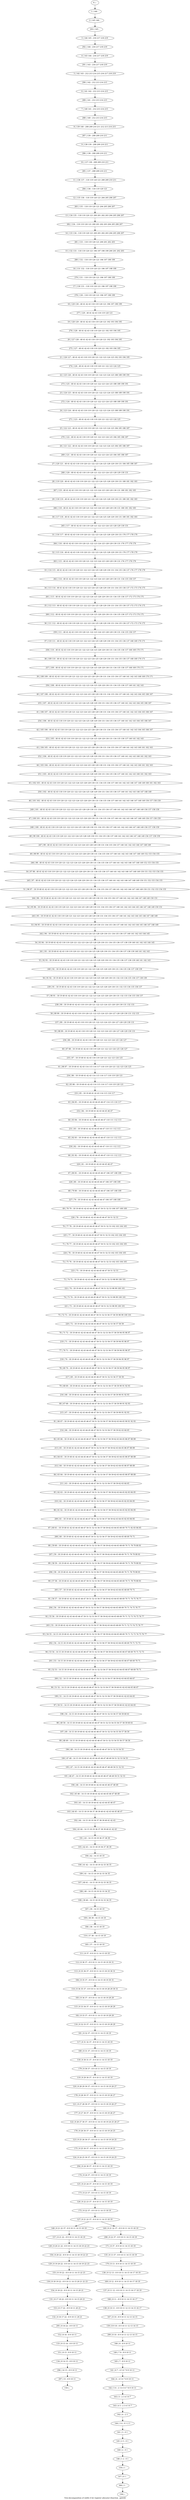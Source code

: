 digraph G {
graph [label="Tree-decomposition of width 4 for register allocator (function _qzerof)"]
0[label="0 | : "];
1[label="1 | 146 : "];
2[label="2 | 145 146 : "];
3[label="3 | 144 145 : 216 217 218 219 "];
4[label="4 | 143 144 : 216 217 218 219 "];
5[label="5 | 142 143 : 212 213 214 215 216 217 218 219 "];
6[label="6 | 141 142 : 212 213 214 215 "];
7[label="7 | 140 141 : 212 213 214 215 "];
8[label="8 | 139 140 : 208 209 210 211 212 213 214 215 "];
9[label="9 | 138 139 : 208 209 210 211 "];
10[label="10 | 137 138 : 208 209 210 211 "];
11[label="11 | 136 137 : 118 119 120 121 208 209 210 211 "];
12[label="12 | 135 136 : 118 119 120 121 204 205 206 207 "];
13[label="13 | 134 135 : 118 119 120 121 200 201 202 203 204 205 206 207 "];
14[label="14 | 133 134 : 118 119 120 121 200 201 202 203 204 205 206 207 "];
15[label="15 | 132 133 : 118 119 120 121 196 197 198 199 200 201 202 203 "];
16[label="16 | 131 132 : 118 119 120 121 196 197 198 199 "];
17[label="17 | 130 131 : 118 119 120 121 196 197 198 199 "];
18[label="18 | 129 130 : 40 41 42 43 118 119 120 121 196 197 198 199 "];
19[label="19 | 128 129 : 40 41 42 43 118 119 120 121 192 193 194 195 "];
20[label="20 | 127 128 : 40 41 42 43 118 119 120 121 192 193 194 195 "];
21[label="21 | 126 127 : 40 41 42 43 118 119 120 121 122 123 124 125 192 193 194 195 "];
22[label="22 | 125 126 : 40 41 42 43 118 119 120 121 122 123 124 125 188 189 190 191 "];
23[label="23 | 124 125 : 40 41 42 43 118 119 120 121 122 123 124 125 188 189 190 191 "];
24[label="24 | 123 124 : 40 41 42 43 118 119 120 121 122 123 124 125 188 189 190 191 "];
25[label="25 | 122 123 : 40 41 42 43 118 119 120 121 122 123 124 125 184 185 186 187 "];
26[label="26 | 121 122 : 40 41 42 43 118 119 120 121 122 123 124 125 184 185 186 187 "];
27[label="27 | 120 121 : 40 41 42 43 118 119 120 121 122 123 124 125 128 129 130 131 184 185 186 187 "];
28[label="28 | 119 120 : 40 41 42 43 118 119 120 121 122 123 124 125 128 129 130 131 180 181 182 183 "];
29[label="29 | 118 119 : 40 41 42 43 118 119 120 121 122 123 124 125 128 129 130 131 180 181 182 183 "];
30[label="30 | 117 118 : 40 41 42 43 118 119 120 121 122 123 124 125 128 129 130 131 180 181 182 183 "];
31[label="31 | 116 117 : 40 41 42 43 118 119 120 121 122 123 124 125 128 129 130 131 176 177 178 179 "];
32[label="32 | 115 116 : 40 41 42 43 118 119 120 121 122 123 124 125 128 129 130 131 176 177 178 179 "];
33[label="33 | 114 115 : 40 41 42 43 118 119 120 121 122 123 124 125 128 129 130 131 134 135 136 137 176 177 178 179 "];
34[label="34 | 113 114 : 40 41 42 43 118 119 120 121 122 123 124 125 128 129 130 131 134 135 136 137 172 173 174 175 "];
35[label="35 | 112 113 : 40 41 42 43 118 119 120 121 122 123 124 125 128 129 130 131 134 135 136 137 172 173 174 175 "];
36[label="36 | 111 112 : 40 41 42 43 118 119 120 121 122 123 124 125 128 129 130 131 134 135 136 137 172 173 174 175 "];
37[label="37 | 110 111 : 40 41 42 43 118 119 120 121 122 123 124 125 128 129 130 131 134 135 136 137 168 169 170 171 "];
38[label="38 | 109 110 : 40 41 42 43 118 119 120 121 122 123 124 125 128 129 130 131 134 135 136 137 168 169 170 171 "];
39[label="39 | 108 109 : 40 41 42 43 118 119 120 121 122 123 124 125 128 129 130 131 134 135 136 137 140 141 142 143 168 169 170 171 "];
40[label="40 | 107 108 : 40 41 42 43 118 119 120 121 122 123 124 125 128 129 130 131 134 135 136 137 140 141 142 143 164 165 166 167 "];
41[label="41 | 106 107 : 40 41 42 43 118 119 120 121 122 123 124 125 128 129 130 131 134 135 136 137 140 141 142 143 164 165 166 167 "];
42[label="42 | 105 106 : 40 41 42 43 118 119 120 121 122 123 124 125 128 129 130 131 134 135 136 137 140 141 142 143 164 165 166 167 "];
43[label="43 | 104 105 : 40 41 42 43 118 119 120 121 122 123 124 125 128 129 130 131 134 135 136 137 140 141 142 143 160 161 162 163 "];
44[label="44 | 103 104 : 40 41 42 43 118 119 120 121 122 123 124 125 128 129 130 131 134 135 136 137 140 141 142 143 160 161 162 163 "];
45[label="45 | 102 103 : 40 41 42 43 118 119 120 121 122 123 124 125 128 129 130 131 134 135 136 137 140 141 142 143 146 147 148 149 160 161 162 163 "];
46[label="46 | 101 102 : 40 41 42 43 118 119 120 121 122 123 124 125 128 129 130 131 134 135 136 137 140 141 142 143 146 147 148 149 156 157 158 159 "];
47[label="47 | 100 101 : 40 41 42 43 118 119 120 121 122 123 124 125 128 129 130 131 134 135 136 137 140 141 142 143 146 147 148 149 156 157 158 159 "];
48[label="48 | 99 100 : 40 41 42 43 118 119 120 121 122 123 124 125 128 129 130 131 134 135 136 137 140 141 142 143 146 147 148 149 156 157 158 159 "];
49[label="49 | 98 99 : 40 41 42 43 118 119 120 121 122 123 124 125 128 129 130 131 134 135 136 137 140 141 142 143 146 147 148 149 152 153 154 155 "];
50[label="50 | 97 98 : 40 41 42 43 118 119 120 121 122 123 124 125 128 129 130 131 134 135 136 137 140 141 142 143 146 147 148 149 150 151 152 153 154 155 "];
51[label="51 | 96 97 : 18 19 40 41 42 43 118 119 120 121 122 123 124 125 128 129 130 131 134 135 136 137 140 141 142 143 146 147 148 149 150 151 152 153 154 155 "];
52[label="52 | 95 96 : 18 19 40 41 42 43 118 119 120 121 122 123 124 125 128 129 130 131 134 135 136 137 140 141 142 143 144 145 146 147 148 149 150 151 "];
53[label="53 | 94 95 : 18 19 40 41 42 43 118 119 120 121 122 123 124 125 128 129 130 131 134 135 136 137 140 141 142 143 144 145 146 147 148 149 "];
54[label="54 | 93 94 : 18 19 40 41 42 43 118 119 120 121 122 123 124 125 128 129 130 131 134 135 136 137 138 139 140 141 142 143 144 145 "];
55[label="55 | 92 93 : 18 19 40 41 42 43 118 119 120 121 122 123 124 125 128 129 130 131 134 135 136 137 138 139 140 141 142 143 "];
56[label="56 | 91 92 : 18 19 40 41 42 43 118 119 120 121 122 123 124 125 128 129 130 131 132 133 134 135 136 137 138 139 "];
57[label="57 | 90 91 : 18 19 40 41 42 43 118 119 120 121 122 123 124 125 128 129 130 131 132 133 134 135 136 137 "];
58[label="58 | 89 90 : 18 19 40 41 42 43 118 119 120 121 122 123 124 125 126 127 128 129 130 131 132 133 "];
59[label="59 | 88 89 : 18 19 40 41 42 43 118 119 120 121 122 123 124 125 126 127 128 129 130 131 "];
60[label="60 | 87 88 : 18 19 40 41 42 43 118 119 120 121 122 123 124 125 126 127 "];
61[label="61 | 86 87 : 18 19 40 41 42 43 114 115 116 117 118 119 120 121 122 123 124 125 "];
62[label="62 | 85 86 : 18 19 40 41 42 43 114 115 116 117 118 119 120 121 "];
63[label="63 | 84 85 : 18 19 40 41 42 43 44 45 46 47 114 115 116 117 "];
64[label="64 | 83 84 : 18 19 40 41 42 43 44 45 46 47 110 111 112 113 "];
65[label="65 | 82 83 : 18 19 40 41 42 43 44 45 46 47 110 111 112 113 "];
66[label="66 | 81 82 : 18 19 40 41 42 43 44 45 46 47 110 111 112 113 "];
67[label="67 | 80 81 : 18 19 40 41 42 43 44 45 46 47 106 107 108 109 "];
68[label="68 | 79 80 : 18 19 40 41 42 43 44 45 46 47 106 107 108 109 "];
69[label="69 | 78 79 : 18 19 40 41 42 43 44 45 46 47 50 51 52 53 106 107 108 109 "];
70[label="70 | 77 78 : 18 19 40 41 42 43 44 45 46 47 50 51 52 53 102 103 104 105 "];
71[label="71 | 76 77 : 18 19 40 41 42 43 44 45 46 47 50 51 52 53 102 103 104 105 "];
72[label="72 | 75 76 : 18 19 40 41 42 43 44 45 46 47 50 51 52 53 102 103 104 105 "];
73[label="73 | 74 75 : 18 19 40 41 42 43 44 45 46 47 50 51 52 53 98 99 100 101 "];
74[label="74 | 73 74 : 18 19 40 41 42 43 44 45 46 47 50 51 52 53 98 99 100 101 "];
75[label="75 | 72 73 : 18 19 40 41 42 43 44 45 46 47 50 51 52 53 56 57 58 59 98 99 100 101 "];
76[label="76 | 71 72 : 18 19 40 41 42 43 44 45 46 47 50 51 52 53 56 57 58 59 94 95 96 97 "];
77[label="77 | 70 71 : 18 19 40 41 42 43 44 45 46 47 50 51 52 53 56 57 58 59 94 95 96 97 "];
78[label="78 | 69 70 : 18 19 40 41 42 43 44 45 46 47 50 51 52 53 56 57 58 59 94 95 96 97 "];
79[label="79 | 68 69 : 18 19 40 41 42 43 44 45 46 47 50 51 52 53 56 57 58 59 90 91 92 93 "];
80[label="80 | 67 68 : 18 19 40 41 42 43 44 45 46 47 50 51 52 53 56 57 58 59 90 91 92 93 "];
81[label="81 | 66 67 : 18 19 40 41 42 43 44 45 46 47 50 51 52 53 56 57 58 59 62 63 64 65 90 91 92 93 "];
82[label="82 | 65 66 : 18 19 40 41 42 43 44 45 46 47 50 51 52 53 56 57 58 59 62 63 64 65 86 87 88 89 "];
83[label="83 | 64 65 : 18 19 40 41 42 43 44 45 46 47 50 51 52 53 56 57 58 59 62 63 64 65 86 87 88 89 "];
84[label="84 | 63 64 : 18 19 40 41 42 43 44 45 46 47 50 51 52 53 56 57 58 59 62 63 64 65 86 87 88 89 "];
85[label="85 | 62 63 : 18 19 40 41 42 43 44 45 46 47 50 51 52 53 56 57 58 59 62 63 64 65 82 83 84 85 "];
86[label="86 | 61 62 : 18 19 40 41 42 43 44 45 46 47 50 51 52 53 56 57 58 59 62 63 64 65 82 83 84 85 "];
87[label="87 | 60 61 : 18 19 40 41 42 43 44 45 46 47 50 51 52 53 56 57 58 59 62 63 64 65 68 69 70 71 82 83 84 85 "];
88[label="88 | 59 60 : 18 19 40 41 42 43 44 45 46 47 50 51 52 53 56 57 58 59 62 63 64 65 68 69 70 71 78 79 80 81 "];
89[label="89 | 58 59 : 18 19 40 41 42 43 44 45 46 47 50 51 52 53 56 57 58 59 62 63 64 65 68 69 70 71 78 79 80 81 "];
90[label="90 | 57 58 : 18 19 40 41 42 43 44 45 46 47 50 51 52 53 56 57 58 59 62 63 64 65 68 69 70 71 78 79 80 81 "];
91[label="91 | 56 57 : 18 19 40 41 42 43 44 45 46 47 50 51 52 53 56 57 58 59 62 63 64 65 68 69 70 71 74 75 76 77 "];
92[label="92 | 55 56 : 18 19 40 41 42 43 44 45 46 47 50 51 52 53 56 57 58 59 62 63 64 65 68 69 70 71 72 73 74 75 76 77 "];
93[label="93 | 54 55 : 14 15 18 19 40 41 42 43 44 45 46 47 50 51 52 53 56 57 58 59 62 63 64 65 68 69 70 71 72 73 74 75 76 77 "];
94[label="94 | 53 54 : 14 15 18 19 40 41 42 43 44 45 46 47 50 51 52 53 56 57 58 59 62 63 64 65 66 67 68 69 70 71 72 73 "];
95[label="95 | 52 53 : 14 15 18 19 40 41 42 43 44 45 46 47 50 51 52 53 56 57 58 59 62 63 64 65 66 67 68 69 70 71 "];
96[label="96 | 51 52 : 14 15 18 19 40 41 42 43 44 45 46 47 50 51 52 53 56 57 58 59 60 61 62 63 64 65 66 67 "];
97[label="97 | 50 51 : 14 15 18 19 40 41 42 43 44 45 46 47 50 51 52 53 56 57 58 59 60 61 62 63 64 65 "];
98[label="98 | 49 50 : 14 15 18 19 40 41 42 43 44 45 46 47 50 51 52 53 54 55 56 57 58 59 60 61 "];
99[label="99 | 48 49 : 14 15 18 19 40 41 42 43 44 45 46 47 50 51 52 53 54 55 56 57 58 59 "];
100[label="100 | 47 48 : 14 15 18 19 40 41 42 43 44 45 46 47 48 49 50 51 52 53 54 55 "];
101[label="101 | 46 47 : 14 15 18 19 40 41 42 43 44 45 46 47 48 49 50 51 52 53 "];
102[label="102 | 45 46 : 14 15 18 19 40 41 42 43 44 45 46 47 48 49 "];
103[label="103 | 44 45 : 14 15 18 19 36 37 38 39 40 41 42 43 44 45 46 47 "];
104[label="104 | 43 44 : 14 15 18 19 36 37 38 39 40 41 42 43 "];
105[label="105 | 42 43 : 14 15 18 19 36 37 38 39 "];
106[label="106 | 41 42 : 14 15 18 19 32 33 34 35 "];
107[label="107 | 40 41 : 14 15 18 19 32 33 34 35 "];
108[label="108 | 39 40 : 14 15 18 19 32 33 34 35 "];
109[label="109 | 38 39 : 14 15 18 19 "];
110[label="110 | 37 38 : 14 15 18 19 "];
111[label="111 | 8 37 : 8 9 10 11 14 15 18 19 "];
112[label="112 | 8 36 37 : 8 9 10 11 14 15 18 19 30 31 "];
113[label="113 | 8 35 36 37 : 8 9 10 11 14 15 18 19 30 31 "];
114[label="114 | 8 34 35 37 : 8 9 10 11 14 15 18 19 28 29 30 31 "];
115[label="115 | 8 33 34 37 : 8 9 10 11 14 15 18 19 28 29 "];
116[label="116 | 8 32 33 37 : 8 9 10 11 14 15 18 19 28 29 "];
117[label="117 | 8 31 32 37 : 8 9 10 11 14 15 18 19 "];
118[label="118 | 8 30 31 37 : 8 9 10 11 14 15 18 19 "];
119[label="119 | 8 29 30 37 : 8 9 10 11 14 15 18 19 "];
120[label="120 | 8 28 29 30 37 : 8 9 10 11 14 15 18 19 26 27 "];
121[label="121 | 8 27 28 30 37 : 8 9 10 11 14 15 18 19 26 27 "];
122[label="122 | 8 26 27 30 37 : 8 9 10 11 14 15 18 19 24 25 26 27 "];
123[label="123 | 8 25 26 30 37 : 8 9 10 11 14 15 18 19 24 25 "];
124[label="124 | 8 24 25 30 37 : 8 9 10 11 14 15 18 19 24 25 "];
125[label="125 | 8 23 24 37 : 8 9 10 11 14 15 18 19 "];
126[label="126 | 8 22 23 37 : 8 9 10 11 14 15 18 19 "];
127[label="127 | 8 21 22 37 : 8 9 10 11 14 15 18 19 "];
128[label="128 | 8 20 21 22 : 8 9 10 11 14 15 18 19 22 23 "];
129[label="129 | 8 19 20 22 : 8 9 10 11 14 15 18 19 22 23 "];
130[label="130 | 8 18 19 22 : 8 9 10 11 14 15 20 21 22 23 "];
131[label="131 | 8 17 18 22 : 8 9 10 11 14 15 20 21 "];
132[label="132 | 8 16 17 22 : 8 9 10 11 20 21 "];
133[label="133 | 8 15 16 : 8 9 10 11 "];
134[label="134 | 8 14 15 : 8 9 10 11 "];
135[label="135 | 8 13 37 : 8 9 10 11 14 15 18 19 "];
136[label="136 | 8 12 13 : 8 9 10 11 14 15 16 17 18 19 "];
137[label="137 | 8 11 12 : 8 9 10 11 14 15 16 17 18 19 "];
138[label="138 | 8 10 11 : 8 9 10 11 12 13 14 15 16 17 "];
139[label="139 | 8 9 10 : 8 9 10 11 12 13 14 15 "];
140[label="140 | 7 8 : 8 9 10 11 "];
141[label="141 | 6 7 : 4 5 6 7 8 9 10 11 "];
142[label="142 | 5 6 : 2 3 4 5 6 7 8 9 10 11 "];
143[label="143 | 4 5 : 2 3 4 5 6 7 "];
144[label="144 | 3 4 : 0 1 2 3 "];
145[label="145 | 2 3 : 0 1 "];
146[label="146 | 1 2 : 0 1 "];
147[label="147 | 0 1 : "];
148[label="148 | 8 21 22 37 : 8 9 10 11 14 15 18 19 "];
149[label="149 | 8 21 22 37 : 8 9 10 11 14 15 18 19 "];
150[label="150 | : "];
151[label="151 | 8 15 : 8 9 10 11 "];
152[label="152 | 8 16 : 8 9 10 11 "];
153[label="153 | 8 17 22 : 8 9 10 11 20 21 "];
154[label="154 | 8 18 22 : 8 9 10 11 14 15 20 21 "];
155[label="155 | 8 19 22 : 8 9 10 11 14 15 22 23 "];
156[label="156 | 8 20 22 : 8 9 10 11 14 15 18 19 22 23 "];
157[label="157 | 8 21 22 : 8 9 10 11 14 15 18 19 "];
158[label="158 | : "];
159[label="159 | 1 : "];
160[label="160 | 2 : 0 1 "];
161[label="161 | 3 : 0 1 "];
162[label="162 | 4 : 2 3 "];
163[label="163 | 5 : 2 3 4 5 6 7 "];
164[label="164 | 6 : 4 5 6 7 8 9 10 11 "];
165[label="165 | 7 : 8 9 10 11 "];
166[label="166 | 8 : 8 9 10 11 "];
167[label="167 | 8 10 : 8 9 10 11 12 13 14 15 "];
168[label="168 | 8 11 : 8 9 10 11 14 15 16 17 "];
169[label="169 | 8 12 : 8 9 10 11 14 15 16 17 18 19 "];
170[label="170 | 8 13 : 8 9 10 11 14 15 18 19 "];
171[label="171 | 8 37 : 8 9 10 11 14 15 18 19 "];
172[label="172 | 8 22 37 : 8 9 10 11 14 15 18 19 "];
173[label="173 | 8 23 37 : 8 9 10 11 14 15 18 19 "];
174[label="174 | 8 24 37 : 8 9 10 11 14 15 18 19 "];
175[label="175 | 8 25 30 37 : 8 9 10 11 14 15 18 19 24 25 "];
176[label="176 | 8 26 30 37 : 8 9 10 11 14 15 18 19 24 25 "];
177[label="177 | 8 27 30 37 : 8 9 10 11 14 15 18 19 26 27 "];
178[label="178 | 8 28 30 37 : 8 9 10 11 14 15 18 19 26 27 "];
179[label="179 | 8 30 37 : 8 9 10 11 14 15 18 19 "];
180[label="180 | 8 31 37 : 8 9 10 11 14 15 18 19 "];
181[label="181 | 8 32 37 : 8 9 10 11 14 15 18 19 "];
182[label="182 | 8 33 37 : 8 9 10 11 14 15 18 19 28 29 "];
183[label="183 | 8 34 37 : 8 9 10 11 14 15 18 19 28 29 "];
184[label="184 | 8 35 37 : 8 9 10 11 14 15 18 19 30 31 "];
185[label="185 | 37 : 14 15 18 19 "];
186[label="186 | 38 : 14 15 18 19 "];
187[label="187 | 39 : 14 15 18 19 "];
188[label="188 | 40 : 14 15 18 19 32 33 34 35 "];
189[label="189 | 41 : 14 15 18 19 32 33 34 35 "];
190[label="190 | 42 : 14 15 18 19 "];
191[label="191 | 43 : 14 15 18 19 36 37 38 39 "];
192[label="192 | 44 : 14 15 18 19 36 37 38 39 40 41 42 43 "];
193[label="193 | 45 : 14 15 18 19 40 41 42 43 44 45 46 47 "];
194[label="194 | 46 : 14 15 18 19 40 41 42 43 44 45 46 47 48 49 "];
195[label="195 | 47 : 14 15 18 19 40 41 42 43 44 45 46 47 48 49 50 51 52 53 "];
196[label="196 | 48 : 14 15 18 19 40 41 42 43 44 45 46 47 50 51 52 53 54 55 "];
197[label="197 | 49 : 14 15 18 19 40 41 42 43 44 45 46 47 50 51 52 53 54 55 56 57 58 59 "];
198[label="198 | 50 : 14 15 18 19 40 41 42 43 44 45 46 47 50 51 52 53 56 57 58 59 60 61 "];
199[label="199 | 51 : 14 15 18 19 40 41 42 43 44 45 46 47 50 51 52 53 56 57 58 59 60 61 62 63 64 65 "];
200[label="200 | 52 : 14 15 18 19 40 41 42 43 44 45 46 47 50 51 52 53 56 57 58 59 62 63 64 65 66 67 "];
201[label="201 | 53 : 14 15 18 19 40 41 42 43 44 45 46 47 50 51 52 53 56 57 58 59 62 63 64 65 66 67 68 69 70 71 "];
202[label="202 | 54 : 14 15 18 19 40 41 42 43 44 45 46 47 50 51 52 53 56 57 58 59 62 63 64 65 68 69 70 71 72 73 "];
203[label="203 | 55 : 18 19 40 41 42 43 44 45 46 47 50 51 52 53 56 57 58 59 62 63 64 65 68 69 70 71 72 73 74 75 76 77 "];
204[label="204 | 56 : 18 19 40 41 42 43 44 45 46 47 50 51 52 53 56 57 58 59 62 63 64 65 68 69 70 71 74 75 76 77 "];
205[label="205 | 57 : 18 19 40 41 42 43 44 45 46 47 50 51 52 53 56 57 58 59 62 63 64 65 68 69 70 71 "];
206[label="206 | 58 : 18 19 40 41 42 43 44 45 46 47 50 51 52 53 56 57 58 59 62 63 64 65 68 69 70 71 78 79 80 81 "];
207[label="207 | 59 : 18 19 40 41 42 43 44 45 46 47 50 51 52 53 56 57 58 59 62 63 64 65 68 69 70 71 78 79 80 81 "];
208[label="208 | 60 : 18 19 40 41 42 43 44 45 46 47 50 51 52 53 56 57 58 59 62 63 64 65 68 69 70 71 "];
209[label="209 | 61 : 18 19 40 41 42 43 44 45 46 47 50 51 52 53 56 57 58 59 62 63 64 65 82 83 84 85 "];
210[label="210 | 62 : 18 19 40 41 42 43 44 45 46 47 50 51 52 53 56 57 58 59 62 63 64 65 82 83 84 85 "];
211[label="211 | 63 : 18 19 40 41 42 43 44 45 46 47 50 51 52 53 56 57 58 59 62 63 64 65 "];
212[label="212 | 64 : 18 19 40 41 42 43 44 45 46 47 50 51 52 53 56 57 58 59 62 63 64 65 86 87 88 89 "];
213[label="213 | 65 : 18 19 40 41 42 43 44 45 46 47 50 51 52 53 56 57 58 59 62 63 64 65 86 87 88 89 "];
214[label="214 | 66 : 18 19 40 41 42 43 44 45 46 47 50 51 52 53 56 57 58 59 62 63 64 65 "];
215[label="215 | 67 : 18 19 40 41 42 43 44 45 46 47 50 51 52 53 56 57 58 59 90 91 92 93 "];
216[label="216 | 68 : 18 19 40 41 42 43 44 45 46 47 50 51 52 53 56 57 58 59 90 91 92 93 "];
217[label="217 | 69 : 18 19 40 41 42 43 44 45 46 47 50 51 52 53 56 57 58 59 "];
218[label="218 | 70 : 18 19 40 41 42 43 44 45 46 47 50 51 52 53 56 57 58 59 94 95 96 97 "];
219[label="219 | 71 : 18 19 40 41 42 43 44 45 46 47 50 51 52 53 56 57 58 59 94 95 96 97 "];
220[label="220 | 72 : 18 19 40 41 42 43 44 45 46 47 50 51 52 53 56 57 58 59 "];
221[label="221 | 73 : 18 19 40 41 42 43 44 45 46 47 50 51 52 53 98 99 100 101 "];
222[label="222 | 74 : 18 19 40 41 42 43 44 45 46 47 50 51 52 53 98 99 100 101 "];
223[label="223 | 75 : 18 19 40 41 42 43 44 45 46 47 50 51 52 53 "];
224[label="224 | 76 : 18 19 40 41 42 43 44 45 46 47 50 51 52 53 102 103 104 105 "];
225[label="225 | 77 : 18 19 40 41 42 43 44 45 46 47 50 51 52 53 102 103 104 105 "];
226[label="226 | 78 : 18 19 40 41 42 43 44 45 46 47 50 51 52 53 "];
227[label="227 | 79 : 18 19 40 41 42 43 44 45 46 47 106 107 108 109 "];
228[label="228 | 80 : 18 19 40 41 42 43 44 45 46 47 106 107 108 109 "];
229[label="229 | 81 : 18 19 40 41 42 43 44 45 46 47 "];
230[label="230 | 82 : 18 19 40 41 42 43 44 45 46 47 110 111 112 113 "];
231[label="231 | 83 : 18 19 40 41 42 43 44 45 46 47 110 111 112 113 "];
232[label="232 | 84 : 18 19 40 41 42 43 44 45 46 47 "];
233[label="233 | 85 : 18 19 40 41 42 43 114 115 116 117 "];
234[label="234 | 86 : 18 19 40 41 42 43 114 115 116 117 118 119 120 121 "];
235[label="235 | 87 : 18 19 40 41 42 43 118 119 120 121 122 123 124 125 "];
236[label="236 | 88 : 18 19 40 41 42 43 118 119 120 121 122 123 124 125 126 127 "];
237[label="237 | 89 : 18 19 40 41 42 43 118 119 120 121 122 123 124 125 126 127 128 129 130 131 "];
238[label="238 | 90 : 18 19 40 41 42 43 118 119 120 121 122 123 124 125 128 129 130 131 132 133 "];
239[label="239 | 91 : 18 19 40 41 42 43 118 119 120 121 122 123 124 125 128 129 130 131 132 133 134 135 136 137 "];
240[label="240 | 92 : 18 19 40 41 42 43 118 119 120 121 122 123 124 125 128 129 130 131 134 135 136 137 138 139 "];
241[label="241 | 93 : 18 19 40 41 42 43 118 119 120 121 122 123 124 125 128 129 130 131 134 135 136 137 138 139 140 141 142 143 "];
242[label="242 | 94 : 18 19 40 41 42 43 118 119 120 121 122 123 124 125 128 129 130 131 134 135 136 137 140 141 142 143 144 145 "];
243[label="243 | 95 : 18 19 40 41 42 43 118 119 120 121 122 123 124 125 128 129 130 131 134 135 136 137 140 141 142 143 144 145 146 147 148 149 "];
244[label="244 | 96 : 18 19 40 41 42 43 118 119 120 121 122 123 124 125 128 129 130 131 134 135 136 137 140 141 142 143 146 147 148 149 150 151 "];
245[label="245 | 97 : 40 41 42 43 118 119 120 121 122 123 124 125 128 129 130 131 134 135 136 137 140 141 142 143 146 147 148 149 150 151 152 153 154 155 "];
246[label="246 | 98 : 40 41 42 43 118 119 120 121 122 123 124 125 128 129 130 131 134 135 136 137 140 141 142 143 146 147 148 149 152 153 154 155 "];
247[label="247 | 99 : 40 41 42 43 118 119 120 121 122 123 124 125 128 129 130 131 134 135 136 137 140 141 142 143 146 147 148 149 "];
248[label="248 | 100 : 40 41 42 43 118 119 120 121 122 123 124 125 128 129 130 131 134 135 136 137 140 141 142 143 146 147 148 149 156 157 158 159 "];
249[label="249 | 101 : 40 41 42 43 118 119 120 121 122 123 124 125 128 129 130 131 134 135 136 137 140 141 142 143 146 147 148 149 156 157 158 159 "];
250[label="250 | 102 : 40 41 42 43 118 119 120 121 122 123 124 125 128 129 130 131 134 135 136 137 140 141 142 143 146 147 148 149 "];
251[label="251 | 103 : 40 41 42 43 118 119 120 121 122 123 124 125 128 129 130 131 134 135 136 137 140 141 142 143 160 161 162 163 "];
252[label="252 | 104 : 40 41 42 43 118 119 120 121 122 123 124 125 128 129 130 131 134 135 136 137 140 141 142 143 160 161 162 163 "];
253[label="253 | 105 : 40 41 42 43 118 119 120 121 122 123 124 125 128 129 130 131 134 135 136 137 140 141 142 143 "];
254[label="254 | 106 : 40 41 42 43 118 119 120 121 122 123 124 125 128 129 130 131 134 135 136 137 140 141 142 143 164 165 166 167 "];
255[label="255 | 107 : 40 41 42 43 118 119 120 121 122 123 124 125 128 129 130 131 134 135 136 137 140 141 142 143 164 165 166 167 "];
256[label="256 | 108 : 40 41 42 43 118 119 120 121 122 123 124 125 128 129 130 131 134 135 136 137 140 141 142 143 "];
257[label="257 | 109 : 40 41 42 43 118 119 120 121 122 123 124 125 128 129 130 131 134 135 136 137 168 169 170 171 "];
258[label="258 | 110 : 40 41 42 43 118 119 120 121 122 123 124 125 128 129 130 131 134 135 136 137 168 169 170 171 "];
259[label="259 | 111 : 40 41 42 43 118 119 120 121 122 123 124 125 128 129 130 131 134 135 136 137 "];
260[label="260 | 112 : 40 41 42 43 118 119 120 121 122 123 124 125 128 129 130 131 134 135 136 137 172 173 174 175 "];
261[label="261 | 113 : 40 41 42 43 118 119 120 121 122 123 124 125 128 129 130 131 134 135 136 137 172 173 174 175 "];
262[label="262 | 114 : 40 41 42 43 118 119 120 121 122 123 124 125 128 129 130 131 134 135 136 137 "];
263[label="263 | 115 : 40 41 42 43 118 119 120 121 122 123 124 125 128 129 130 131 176 177 178 179 "];
264[label="264 | 116 : 40 41 42 43 118 119 120 121 122 123 124 125 128 129 130 131 176 177 178 179 "];
265[label="265 | 117 : 40 41 42 43 118 119 120 121 122 123 124 125 128 129 130 131 "];
266[label="266 | 118 : 40 41 42 43 118 119 120 121 122 123 124 125 128 129 130 131 180 181 182 183 "];
267[label="267 | 119 : 40 41 42 43 118 119 120 121 122 123 124 125 128 129 130 131 180 181 182 183 "];
268[label="268 | 120 : 40 41 42 43 118 119 120 121 122 123 124 125 128 129 130 131 "];
269[label="269 | 121 : 40 41 42 43 118 119 120 121 122 123 124 125 184 185 186 187 "];
270[label="270 | 122 : 40 41 42 43 118 119 120 121 122 123 124 125 184 185 186 187 "];
271[label="271 | 123 : 40 41 42 43 118 119 120 121 122 123 124 125 "];
272[label="272 | 124 : 40 41 42 43 118 119 120 121 122 123 124 125 188 189 190 191 "];
273[label="273 | 125 : 40 41 42 43 118 119 120 121 122 123 124 125 188 189 190 191 "];
274[label="274 | 126 : 40 41 42 43 118 119 120 121 122 123 124 125 "];
275[label="275 | 127 : 40 41 42 43 118 119 120 121 192 193 194 195 "];
276[label="276 | 128 : 40 41 42 43 118 119 120 121 192 193 194 195 "];
277[label="277 | 129 : 40 41 42 43 118 119 120 121 "];
278[label="278 | 130 : 118 119 120 121 196 197 198 199 "];
279[label="279 | 131 : 118 119 120 121 196 197 198 199 "];
280[label="280 | 132 : 118 119 120 121 196 197 198 199 "];
281[label="281 | 133 : 118 119 120 121 200 201 202 203 "];
282[label="282 | 134 : 118 119 120 121 200 201 202 203 204 205 206 207 "];
283[label="283 | 135 : 118 119 120 121 204 205 206 207 "];
284[label="284 | 136 : 118 119 120 121 "];
285[label="285 | 137 : 208 209 210 211 "];
286[label="286 | 138 : 208 209 210 211 "];
287[label="287 | 139 : 208 209 210 211 "];
288[label="288 | 140 : 212 213 214 215 "];
289[label="289 | 141 : 212 213 214 215 "];
290[label="290 | 142 : 212 213 214 215 "];
291[label="291 | 143 : 216 217 218 219 "];
292[label="292 | 144 : 216 217 218 219 "];
293[label="293 | 145 : "];
294[label="294 | 8 24 30 37 : 8 9 10 11 14 15 18 19 "];
295[label="295 | 8 16 22 : 8 9 10 11 "];
296[label="296 | 14 15 : 8 9 10 11 "];
297[label="297 | 15 : 8 9 10 11 "];
298[label="298 | 8 22 37 : 8 9 10 11 14 15 18 19 "];
299[label="299 | 8 10 : 8 9 10 11 12 13 14 15 "];
300[label="300 | 1 : "];
0->1 ;
1->2 ;
111->112 ;
112->113 ;
119->120 ;
127->148 ;
127->149 ;
151->134 ;
133->151 ;
152->133 ;
153->132 ;
131->153 ;
154->131 ;
130->154 ;
155->130 ;
129->155 ;
156->129 ;
128->156 ;
157->128 ;
148->157 ;
159->147 ;
146->159 ;
160->146 ;
145->160 ;
161->145 ;
144->161 ;
162->144 ;
143->162 ;
163->143 ;
142->163 ;
164->142 ;
141->164 ;
165->141 ;
140->165 ;
166->140 ;
167->139 ;
138->167 ;
168->138 ;
137->168 ;
169->137 ;
136->169 ;
170->136 ;
135->170 ;
171->135 ;
172->127 ;
126->172 ;
173->126 ;
125->173 ;
174->125 ;
175->124 ;
123->175 ;
176->123 ;
122->176 ;
177->122 ;
121->177 ;
178->121 ;
120->178 ;
179->119 ;
118->179 ;
180->118 ;
117->180 ;
181->117 ;
116->181 ;
182->116 ;
115->182 ;
183->115 ;
114->183 ;
184->114 ;
113->184 ;
185->111 ;
110->185 ;
186->110 ;
109->186 ;
187->109 ;
108->187 ;
188->108 ;
107->188 ;
189->107 ;
106->189 ;
190->106 ;
105->190 ;
191->105 ;
104->191 ;
192->104 ;
103->192 ;
193->103 ;
102->193 ;
194->102 ;
101->194 ;
195->101 ;
100->195 ;
196->100 ;
99->196 ;
197->99 ;
98->197 ;
198->98 ;
97->198 ;
199->97 ;
96->199 ;
200->96 ;
95->200 ;
201->95 ;
94->201 ;
202->94 ;
93->202 ;
203->93 ;
92->203 ;
204->92 ;
91->204 ;
205->91 ;
90->205 ;
206->90 ;
89->206 ;
207->89 ;
88->207 ;
208->88 ;
87->208 ;
209->87 ;
86->209 ;
210->86 ;
85->210 ;
211->85 ;
84->211 ;
212->84 ;
83->212 ;
213->83 ;
82->213 ;
214->82 ;
81->214 ;
215->81 ;
80->215 ;
216->80 ;
79->216 ;
217->79 ;
78->217 ;
218->78 ;
77->218 ;
219->77 ;
76->219 ;
220->76 ;
75->220 ;
221->75 ;
74->221 ;
222->74 ;
73->222 ;
223->73 ;
72->223 ;
224->72 ;
71->224 ;
225->71 ;
70->225 ;
226->70 ;
69->226 ;
227->69 ;
68->227 ;
228->68 ;
67->228 ;
229->67 ;
66->229 ;
230->66 ;
65->230 ;
231->65 ;
64->231 ;
232->64 ;
63->232 ;
233->63 ;
62->233 ;
234->62 ;
61->234 ;
235->61 ;
60->235 ;
236->60 ;
59->236 ;
237->59 ;
58->237 ;
238->58 ;
57->238 ;
239->57 ;
56->239 ;
240->56 ;
55->240 ;
241->55 ;
54->241 ;
242->54 ;
53->242 ;
243->53 ;
52->243 ;
244->52 ;
51->244 ;
245->51 ;
50->245 ;
246->50 ;
49->246 ;
247->49 ;
48->247 ;
248->48 ;
47->248 ;
249->47 ;
46->249 ;
250->46 ;
45->250 ;
251->45 ;
44->251 ;
252->44 ;
43->252 ;
253->43 ;
42->253 ;
254->42 ;
41->254 ;
255->41 ;
40->255 ;
256->40 ;
39->256 ;
257->39 ;
38->257 ;
258->38 ;
37->258 ;
259->37 ;
36->259 ;
260->36 ;
35->260 ;
261->35 ;
34->261 ;
262->34 ;
33->262 ;
263->33 ;
32->263 ;
264->32 ;
31->264 ;
265->31 ;
30->265 ;
266->30 ;
29->266 ;
267->29 ;
28->267 ;
268->28 ;
27->268 ;
269->27 ;
26->269 ;
270->26 ;
25->270 ;
271->25 ;
24->271 ;
272->24 ;
23->272 ;
273->23 ;
22->273 ;
274->22 ;
21->274 ;
275->21 ;
20->275 ;
276->20 ;
19->276 ;
277->19 ;
18->277 ;
278->18 ;
17->278 ;
279->17 ;
16->279 ;
280->16 ;
15->280 ;
281->15 ;
14->281 ;
282->14 ;
13->282 ;
283->13 ;
12->283 ;
284->12 ;
11->284 ;
285->11 ;
10->285 ;
286->10 ;
9->286 ;
287->9 ;
8->287 ;
288->8 ;
7->288 ;
289->7 ;
6->289 ;
290->6 ;
5->290 ;
291->5 ;
4->291 ;
292->4 ;
3->292 ;
293->3 ;
2->293 ;
294->174 ;
124->294 ;
295->152 ;
132->295 ;
134->296 ;
297->150 ;
296->297 ;
298->171 ;
149->298 ;
299->166 ;
139->299 ;
300->158 ;
147->300 ;
}
